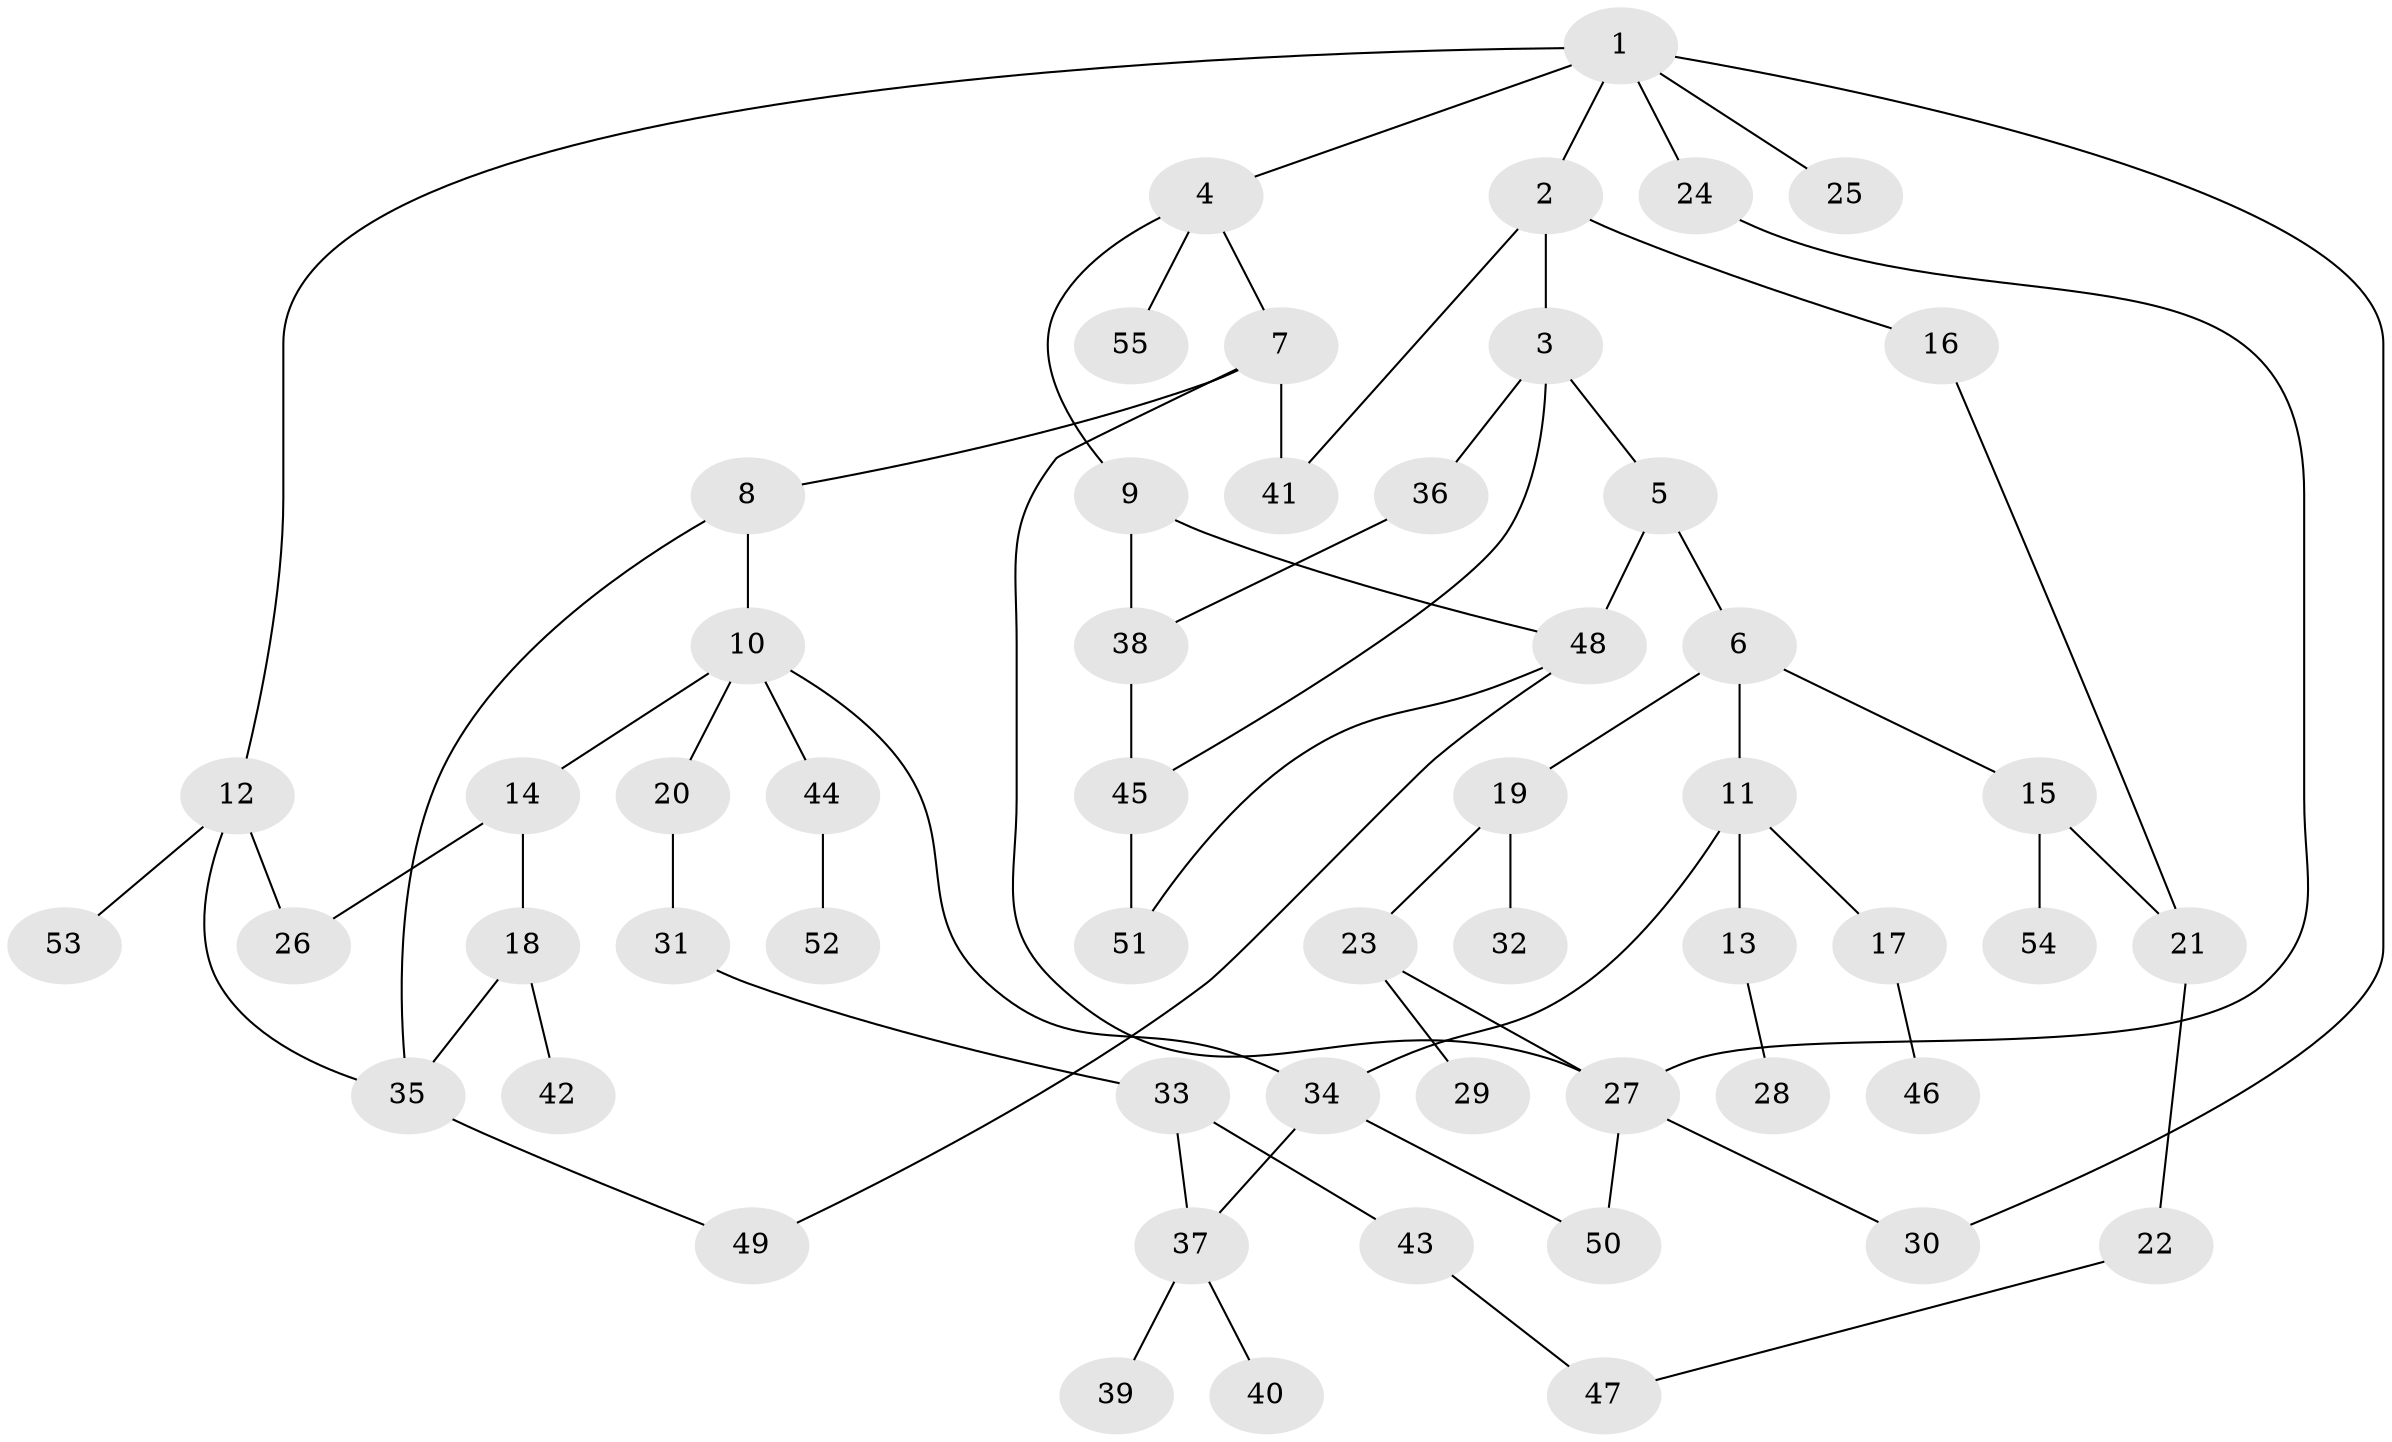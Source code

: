 // Generated by graph-tools (version 1.1) at 2025/10/02/27/25 16:10:53]
// undirected, 55 vertices, 71 edges
graph export_dot {
graph [start="1"]
  node [color=gray90,style=filled];
  1;
  2;
  3;
  4;
  5;
  6;
  7;
  8;
  9;
  10;
  11;
  12;
  13;
  14;
  15;
  16;
  17;
  18;
  19;
  20;
  21;
  22;
  23;
  24;
  25;
  26;
  27;
  28;
  29;
  30;
  31;
  32;
  33;
  34;
  35;
  36;
  37;
  38;
  39;
  40;
  41;
  42;
  43;
  44;
  45;
  46;
  47;
  48;
  49;
  50;
  51;
  52;
  53;
  54;
  55;
  1 -- 2;
  1 -- 4;
  1 -- 12;
  1 -- 24;
  1 -- 25;
  1 -- 30;
  2 -- 3;
  2 -- 16;
  2 -- 41;
  3 -- 5;
  3 -- 36;
  3 -- 45;
  4 -- 7;
  4 -- 9;
  4 -- 55;
  5 -- 6;
  5 -- 48;
  6 -- 11;
  6 -- 15;
  6 -- 19;
  7 -- 8;
  7 -- 27;
  7 -- 41;
  8 -- 10;
  8 -- 35;
  9 -- 48;
  9 -- 38;
  10 -- 14;
  10 -- 20;
  10 -- 34;
  10 -- 44;
  11 -- 13;
  11 -- 17;
  11 -- 34;
  12 -- 53;
  12 -- 35;
  12 -- 26;
  13 -- 28;
  14 -- 18;
  14 -- 26;
  15 -- 54;
  15 -- 21;
  16 -- 21;
  17 -- 46;
  18 -- 35;
  18 -- 42;
  19 -- 23;
  19 -- 32;
  20 -- 31;
  21 -- 22;
  22 -- 47;
  23 -- 29;
  23 -- 27;
  24 -- 27;
  27 -- 50;
  27 -- 30;
  31 -- 33;
  33 -- 37;
  33 -- 43;
  34 -- 50;
  34 -- 37;
  35 -- 49;
  36 -- 38;
  37 -- 39;
  37 -- 40;
  38 -- 45;
  43 -- 47;
  44 -- 52;
  45 -- 51;
  48 -- 49;
  48 -- 51;
}
